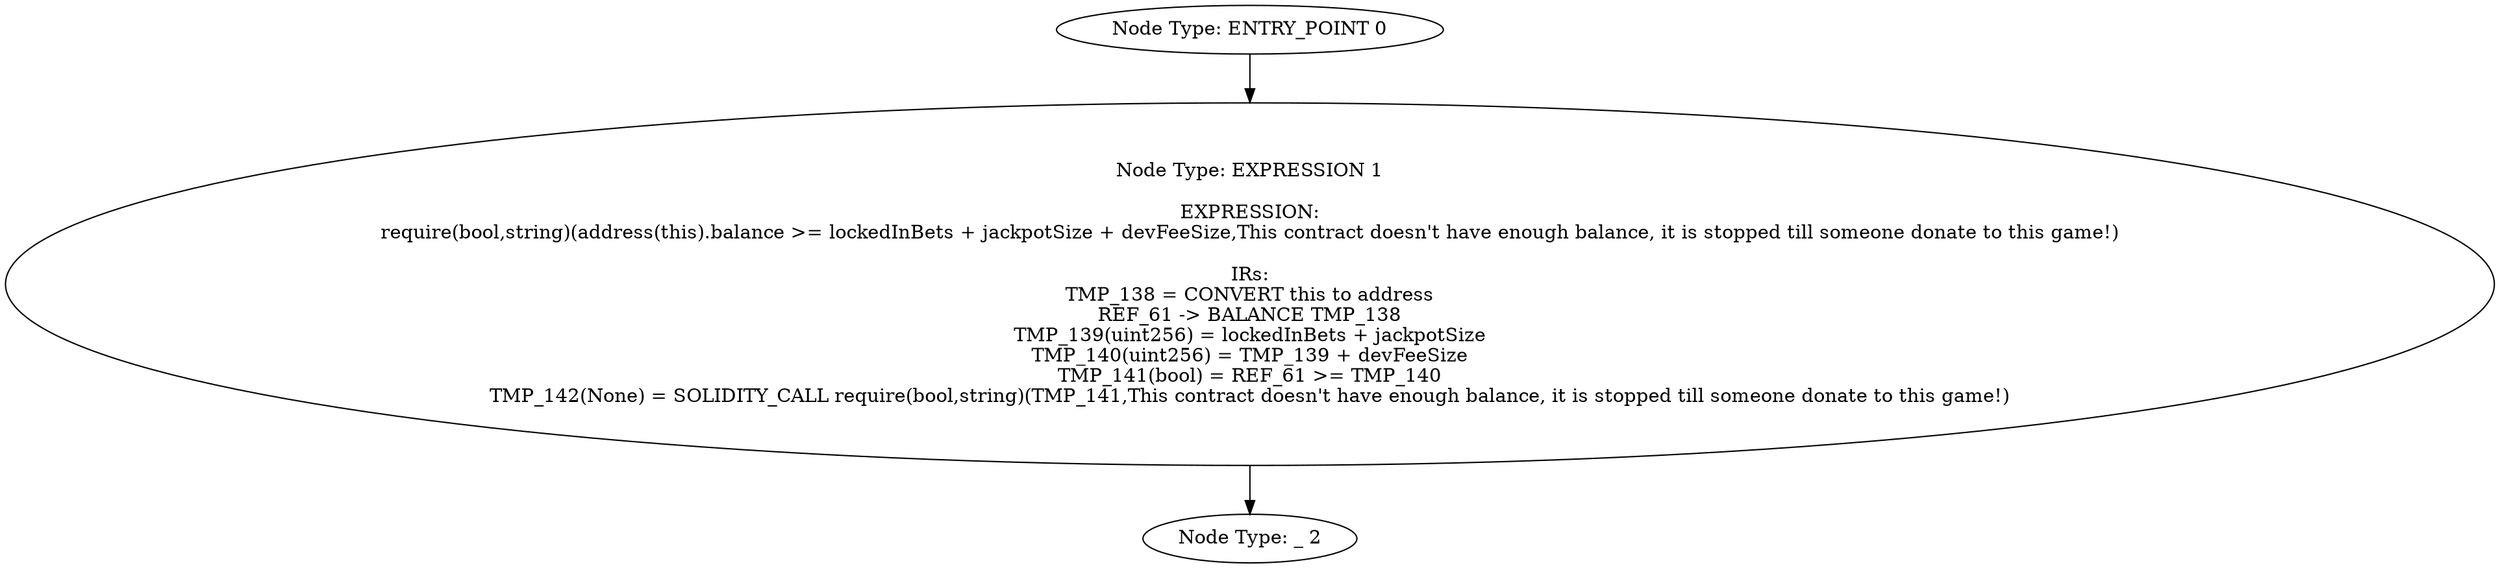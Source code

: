 digraph{
0[label="Node Type: ENTRY_POINT 0
"];
0->1;
1[label="Node Type: EXPRESSION 1

EXPRESSION:
require(bool,string)(address(this).balance >= lockedInBets + jackpotSize + devFeeSize,This contract doesn't have enough balance, it is stopped till someone donate to this game!)

IRs:
TMP_138 = CONVERT this to address
REF_61 -> BALANCE TMP_138
TMP_139(uint256) = lockedInBets + jackpotSize
TMP_140(uint256) = TMP_139 + devFeeSize
TMP_141(bool) = REF_61 >= TMP_140
TMP_142(None) = SOLIDITY_CALL require(bool,string)(TMP_141,This contract doesn't have enough balance, it is stopped till someone donate to this game!)"];
1->2;
2[label="Node Type: _ 2
"];
}
